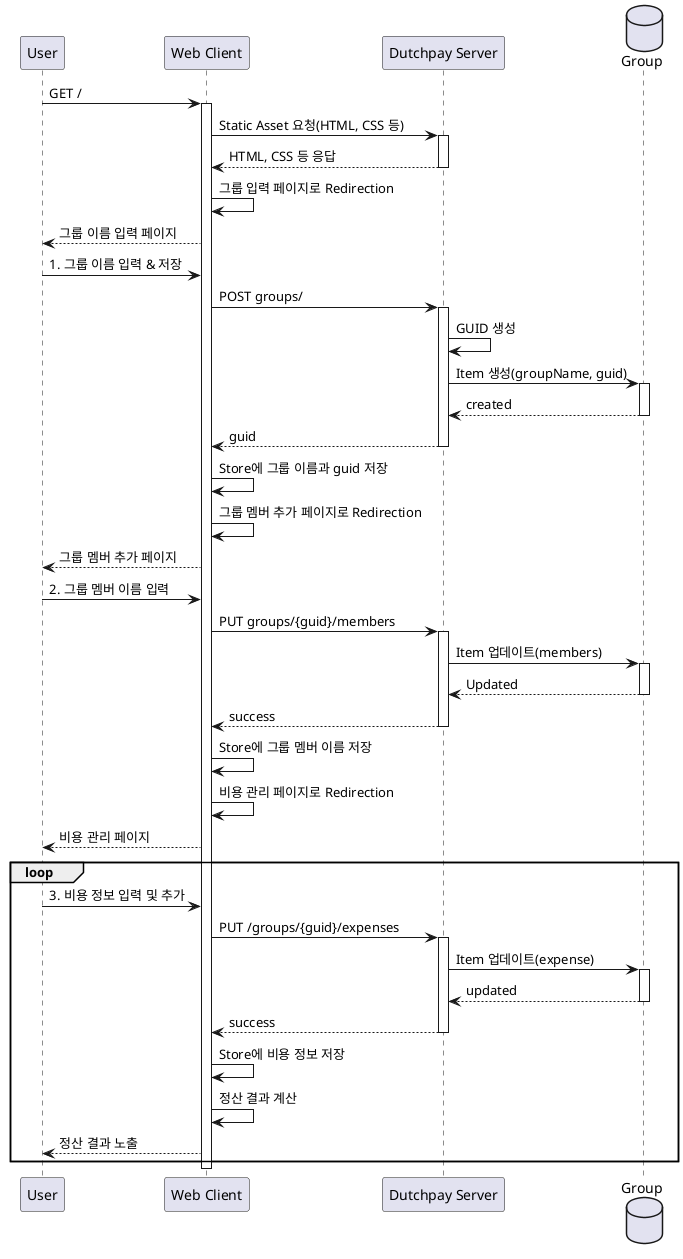 @startuml
participant User
participant "Web Client" as C
participant "Dutchpay Server" as S
database "Group" as DB

User -> C: GET / 
activate C

C -> S: Static Asset 요청(HTML, CSS 등)
activate S

S --> C: HTML, CSS 등 응답
deactivate S

C -> C: 그룹 입력 페이지로 Redirection
C --> User: 그룹 이름 입력 페이지

User -> C: 1. 그룹 이름 입력 & 저장
C -> S: POST groups/
activate S
S -> S: GUID 생성
S -> DB: Item 생성(groupName, guid)
activate DB
DB --> S: created
deactivate DB
S --> C: guid
deactivate S
C -> C: Store에 그룹 이름과 guid 저장
C -> C: 그룹 멤버 추가 페이지로 Redirection

C --> User: 그룹 멤버 추가 페이지
User -> C: 2. 그룹 멤버 이름 입력
C -> S: PUT groups/{guid}/members
activate S
S -> DB: Item 업데이트(members)
activate DB
DB --> S: Updated
deactivate DB
S --> C: success
deactivate S
C -> C: Store에 그룹 멤버 이름 저장
C -> C: 비용 관리 페이지로 Redirection
C --> User: 비용 관리 페이지

loop
    User -> C: 3. 비용 정보 입력 및 추가
    C -> S: PUT /groups/{guid}/expenses
    activate S
    S -> DB: Item 업데이트(expense)
    activate DB
    DB --> S: updated
    deactivate DB
    S --> C: success
    deactivate S
    C -> C: Store에 비용 정보 저장
    C -> C: 정산 결과 계산
    C --> User: 정산 결과 노출
end

deactivate C

@enduml